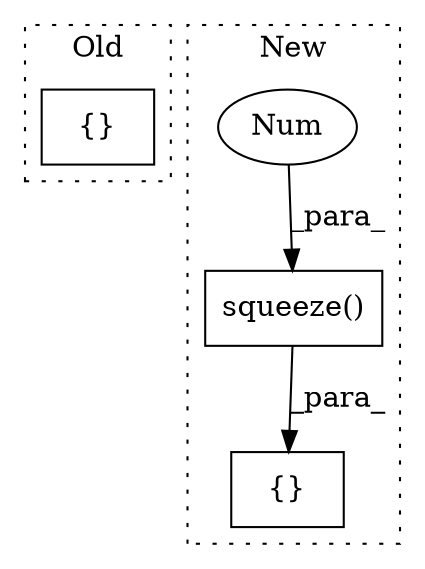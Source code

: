 digraph G {
subgraph cluster0 {
1 [label="{}" a="59" s="16785,16790" l="1,0" shape="box"];
label = "Old";
style="dotted";
}
subgraph cluster1 {
2 [label="squeeze()" a="75" s="16786,16800" l="13,1" shape="box"];
3 [label="Num" a="76" s="16799" l="1" shape="ellipse"];
4 [label="{}" a="59" s="16785,16801" l="1,0" shape="box"];
label = "New";
style="dotted";
}
2 -> 4 [label="_para_"];
3 -> 2 [label="_para_"];
}